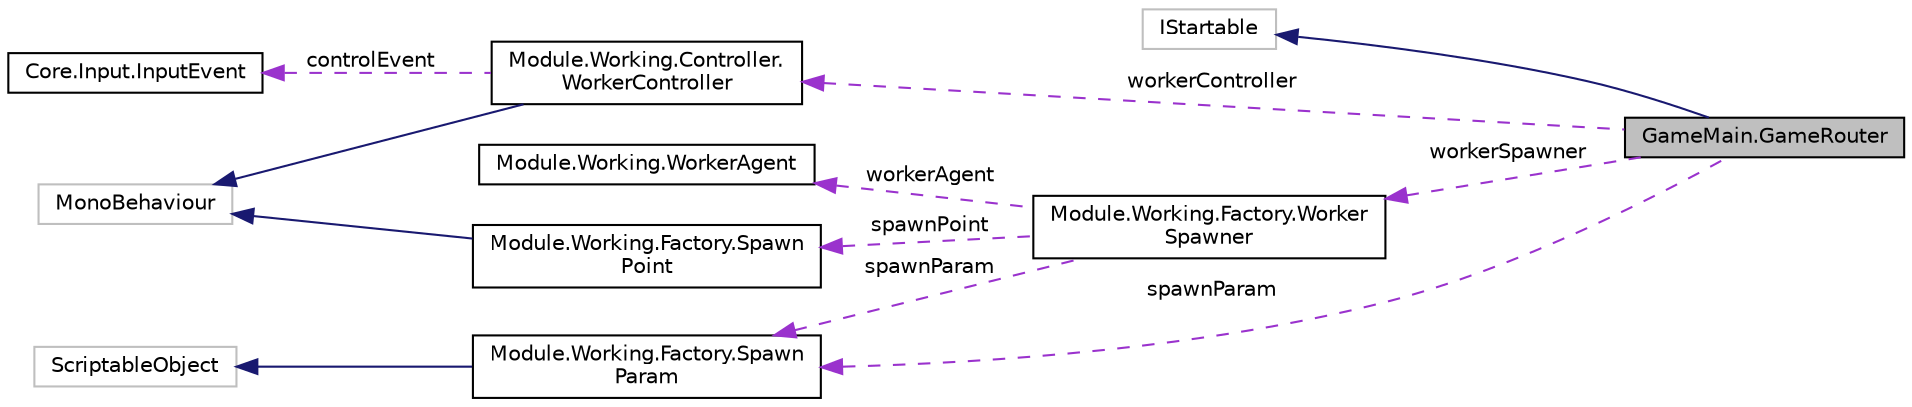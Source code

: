 digraph "GameMain.GameRouter"
{
 // LATEX_PDF_SIZE
  edge [fontname="Helvetica",fontsize="10",labelfontname="Helvetica",labelfontsize="10"];
  node [fontname="Helvetica",fontsize="10",shape=record];
  rankdir="LR";
  Node1 [label="GameMain.GameRouter",height=0.2,width=0.4,color="black", fillcolor="grey75", style="filled", fontcolor="black",tooltip=" "];
  Node2 -> Node1 [dir="back",color="midnightblue",fontsize="10",style="solid",fontname="Helvetica"];
  Node2 [label="IStartable",height=0.2,width=0.4,color="grey75", fillcolor="white", style="filled",tooltip=" "];
  Node3 -> Node1 [dir="back",color="darkorchid3",fontsize="10",style="dashed",label=" workerController" ,fontname="Helvetica"];
  Node3 [label="Module.Working.Controller.\lWorkerController",height=0.2,width=0.4,color="black", fillcolor="white", style="filled",URL="$classModule_1_1Working_1_1Controller_1_1WorkerController.html",tooltip="群体を操作するクラス"];
  Node4 -> Node3 [dir="back",color="midnightblue",fontsize="10",style="solid",fontname="Helvetica"];
  Node4 [label="MonoBehaviour",height=0.2,width=0.4,color="grey75", fillcolor="white", style="filled",tooltip=" "];
  Node5 -> Node3 [dir="back",color="darkorchid3",fontsize="10",style="dashed",label=" controlEvent" ,fontname="Helvetica"];
  Node5 [label="Core.Input.InputEvent",height=0.2,width=0.4,color="black", fillcolor="white", style="filled",URL="$classCore_1_1Input_1_1InputEvent.html",tooltip="InputActionのラッパークラス"];
  Node6 -> Node1 [dir="back",color="darkorchid3",fontsize="10",style="dashed",label=" workerSpawner" ,fontname="Helvetica"];
  Node6 [label="Module.Working.Factory.Worker\lSpawner",height=0.2,width=0.4,color="black", fillcolor="white", style="filled",URL="$classModule_1_1Working_1_1Factory_1_1WorkerSpawner.html",tooltip=" "];
  Node7 -> Node6 [dir="back",color="darkorchid3",fontsize="10",style="dashed",label=" spawnPoint" ,fontname="Helvetica"];
  Node7 [label="Module.Working.Factory.Spawn\lPoint",height=0.2,width=0.4,color="black", fillcolor="white", style="filled",URL="$classModule_1_1Working_1_1Factory_1_1SpawnPoint.html",tooltip=" "];
  Node4 -> Node7 [dir="back",color="midnightblue",fontsize="10",style="solid",fontname="Helvetica"];
  Node8 -> Node6 [dir="back",color="darkorchid3",fontsize="10",style="dashed",label=" workerAgent" ,fontname="Helvetica"];
  Node8 [label="Module.Working.WorkerAgent",height=0.2,width=0.4,color="black", fillcolor="white", style="filled",URL="$classModule_1_1Working_1_1WorkerAgent.html",tooltip="Workerのインスタンスを管理するクラス"];
  Node9 -> Node6 [dir="back",color="darkorchid3",fontsize="10",style="dashed",label=" spawnParam" ,fontname="Helvetica"];
  Node9 [label="Module.Working.Factory.Spawn\lParam",height=0.2,width=0.4,color="black", fillcolor="white", style="filled",URL="$classModule_1_1Working_1_1Factory_1_1SpawnParam.html",tooltip=" "];
  Node10 -> Node9 [dir="back",color="midnightblue",fontsize="10",style="solid",fontname="Helvetica"];
  Node10 [label="ScriptableObject",height=0.2,width=0.4,color="grey75", fillcolor="white", style="filled",tooltip=" "];
  Node9 -> Node1 [dir="back",color="darkorchid3",fontsize="10",style="dashed",label=" spawnParam" ,fontname="Helvetica"];
}
